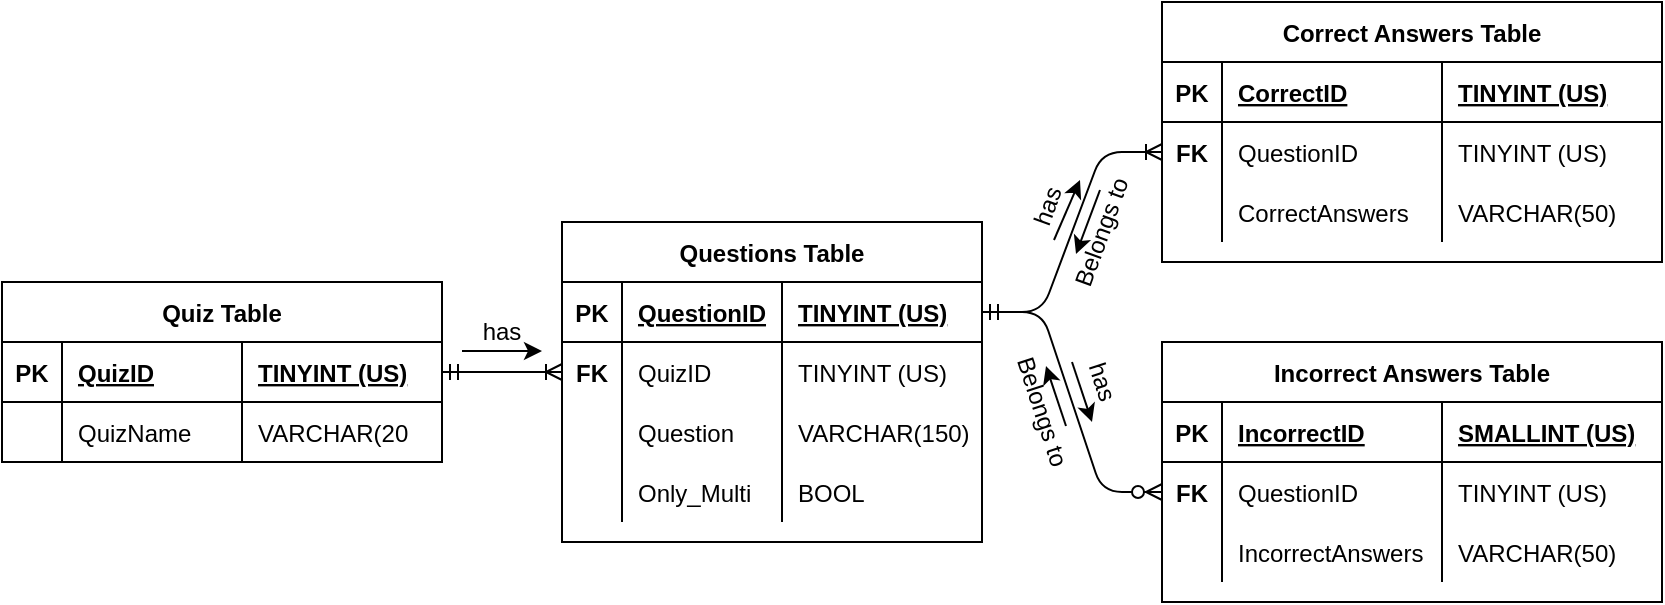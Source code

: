 <mxfile version="15.7.0" type="github">
  <diagram id="OEhl3YP8Djd3sdIk2Py4" name="Page-1">
    <mxGraphModel dx="920" dy="504" grid="1" gridSize="10" guides="1" tooltips="1" connect="1" arrows="1" fold="1" page="1" pageScale="1" pageWidth="850" pageHeight="1100" math="0" shadow="0">
      <root>
        <mxCell id="0" />
        <mxCell id="1" parent="0" />
        <mxCell id="MMZsTFJy08IuMzdYPkEU-1" value="Quiz Table" style="shape=table;startSize=30;container=1;collapsible=1;childLayout=tableLayout;fixedRows=1;rowLines=0;fontStyle=1;align=center;resizeLast=1;" parent="1" vertex="1">
          <mxGeometry x="10" y="160" width="220" height="90" as="geometry" />
        </mxCell>
        <mxCell id="MMZsTFJy08IuMzdYPkEU-2" value="" style="shape=partialRectangle;collapsible=0;dropTarget=0;pointerEvents=0;fillColor=none;top=0;left=0;bottom=1;right=0;points=[[0,0.5],[1,0.5]];portConstraint=eastwest;" parent="MMZsTFJy08IuMzdYPkEU-1" vertex="1">
          <mxGeometry y="30" width="220" height="30" as="geometry" />
        </mxCell>
        <mxCell id="MMZsTFJy08IuMzdYPkEU-3" value="PK" style="shape=partialRectangle;connectable=0;fillColor=none;top=0;left=0;bottom=0;right=0;fontStyle=1;overflow=hidden;" parent="MMZsTFJy08IuMzdYPkEU-2" vertex="1">
          <mxGeometry width="30" height="30" as="geometry" />
        </mxCell>
        <mxCell id="MMZsTFJy08IuMzdYPkEU-4" value="QuizID" style="shape=partialRectangle;connectable=0;fillColor=none;top=0;left=0;bottom=0;right=0;align=left;spacingLeft=6;fontStyle=5;overflow=hidden;" parent="MMZsTFJy08IuMzdYPkEU-2" vertex="1">
          <mxGeometry x="30" width="90" height="30" as="geometry" />
        </mxCell>
        <mxCell id="MMZsTFJy08IuMzdYPkEU-70" value="TINYINT (US)" style="shape=partialRectangle;connectable=0;fillColor=none;top=0;left=0;bottom=0;right=0;align=left;spacingLeft=6;fontStyle=5;overflow=hidden;" parent="MMZsTFJy08IuMzdYPkEU-2" vertex="1">
          <mxGeometry x="120" width="100" height="30" as="geometry" />
        </mxCell>
        <mxCell id="MMZsTFJy08IuMzdYPkEU-5" value="" style="shape=partialRectangle;collapsible=0;dropTarget=0;pointerEvents=0;fillColor=none;top=0;left=0;bottom=0;right=0;points=[[0,0.5],[1,0.5]];portConstraint=eastwest;" parent="MMZsTFJy08IuMzdYPkEU-1" vertex="1">
          <mxGeometry y="60" width="220" height="30" as="geometry" />
        </mxCell>
        <mxCell id="MMZsTFJy08IuMzdYPkEU-6" value="" style="shape=partialRectangle;connectable=0;fillColor=none;top=0;left=0;bottom=0;right=0;editable=1;overflow=hidden;" parent="MMZsTFJy08IuMzdYPkEU-5" vertex="1">
          <mxGeometry width="30" height="30" as="geometry" />
        </mxCell>
        <mxCell id="MMZsTFJy08IuMzdYPkEU-7" value="QuizName" style="shape=partialRectangle;connectable=0;fillColor=none;top=0;left=0;bottom=0;right=0;align=left;spacingLeft=6;overflow=hidden;" parent="MMZsTFJy08IuMzdYPkEU-5" vertex="1">
          <mxGeometry x="30" width="90" height="30" as="geometry" />
        </mxCell>
        <mxCell id="MMZsTFJy08IuMzdYPkEU-71" value="VARCHAR(20" style="shape=partialRectangle;connectable=0;fillColor=none;top=0;left=0;bottom=0;right=0;align=left;spacingLeft=6;overflow=hidden;" parent="MMZsTFJy08IuMzdYPkEU-5" vertex="1">
          <mxGeometry x="120" width="100" height="30" as="geometry" />
        </mxCell>
        <mxCell id="MMZsTFJy08IuMzdYPkEU-30" value="Questions Table" style="shape=table;startSize=30;container=1;collapsible=1;childLayout=tableLayout;fixedRows=1;rowLines=0;fontStyle=1;align=center;resizeLast=1;" parent="1" vertex="1">
          <mxGeometry x="290" y="130" width="210" height="160" as="geometry" />
        </mxCell>
        <mxCell id="MMZsTFJy08IuMzdYPkEU-31" value="" style="shape=partialRectangle;collapsible=0;dropTarget=0;pointerEvents=0;fillColor=none;top=0;left=0;bottom=1;right=0;points=[[0,0.5],[1,0.5]];portConstraint=eastwest;" parent="MMZsTFJy08IuMzdYPkEU-30" vertex="1">
          <mxGeometry y="30" width="210" height="30" as="geometry" />
        </mxCell>
        <mxCell id="MMZsTFJy08IuMzdYPkEU-32" value="PK" style="shape=partialRectangle;connectable=0;fillColor=none;top=0;left=0;bottom=0;right=0;fontStyle=1;overflow=hidden;" parent="MMZsTFJy08IuMzdYPkEU-31" vertex="1">
          <mxGeometry width="30" height="30" as="geometry" />
        </mxCell>
        <mxCell id="MMZsTFJy08IuMzdYPkEU-33" value="QuestionID" style="shape=partialRectangle;connectable=0;fillColor=none;top=0;left=0;bottom=0;right=0;align=left;spacingLeft=6;fontStyle=5;overflow=hidden;" parent="MMZsTFJy08IuMzdYPkEU-31" vertex="1">
          <mxGeometry x="30" width="80" height="30" as="geometry" />
        </mxCell>
        <mxCell id="MMZsTFJy08IuMzdYPkEU-72" value="TINYINT (US)" style="shape=partialRectangle;connectable=0;fillColor=none;top=0;left=0;bottom=0;right=0;align=left;spacingLeft=6;fontStyle=5;overflow=hidden;" parent="MMZsTFJy08IuMzdYPkEU-31" vertex="1">
          <mxGeometry x="110" width="100" height="30" as="geometry" />
        </mxCell>
        <mxCell id="MMZsTFJy08IuMzdYPkEU-34" value="" style="shape=partialRectangle;collapsible=0;dropTarget=0;pointerEvents=0;fillColor=none;top=0;left=0;bottom=0;right=0;points=[[0,0.5],[1,0.5]];portConstraint=eastwest;" parent="MMZsTFJy08IuMzdYPkEU-30" vertex="1">
          <mxGeometry y="60" width="210" height="30" as="geometry" />
        </mxCell>
        <mxCell id="MMZsTFJy08IuMzdYPkEU-35" value="FK" style="shape=partialRectangle;connectable=0;fillColor=none;top=0;left=0;bottom=0;right=0;editable=1;overflow=hidden;fontStyle=1" parent="MMZsTFJy08IuMzdYPkEU-34" vertex="1">
          <mxGeometry width="30" height="30" as="geometry" />
        </mxCell>
        <mxCell id="MMZsTFJy08IuMzdYPkEU-36" value="QuizID" style="shape=partialRectangle;connectable=0;fillColor=none;top=0;left=0;bottom=0;right=0;align=left;spacingLeft=6;overflow=hidden;" parent="MMZsTFJy08IuMzdYPkEU-34" vertex="1">
          <mxGeometry x="30" width="80" height="30" as="geometry" />
        </mxCell>
        <mxCell id="MMZsTFJy08IuMzdYPkEU-73" value="TINYINT (US)" style="shape=partialRectangle;connectable=0;fillColor=none;top=0;left=0;bottom=0;right=0;align=left;spacingLeft=6;overflow=hidden;" parent="MMZsTFJy08IuMzdYPkEU-34" vertex="1">
          <mxGeometry x="110" width="100" height="30" as="geometry" />
        </mxCell>
        <mxCell id="MMZsTFJy08IuMzdYPkEU-37" value="" style="shape=partialRectangle;collapsible=0;dropTarget=0;pointerEvents=0;fillColor=none;top=0;left=0;bottom=0;right=0;points=[[0,0.5],[1,0.5]];portConstraint=eastwest;" parent="MMZsTFJy08IuMzdYPkEU-30" vertex="1">
          <mxGeometry y="90" width="210" height="30" as="geometry" />
        </mxCell>
        <mxCell id="MMZsTFJy08IuMzdYPkEU-38" value="" style="shape=partialRectangle;connectable=0;fillColor=none;top=0;left=0;bottom=0;right=0;editable=1;overflow=hidden;" parent="MMZsTFJy08IuMzdYPkEU-37" vertex="1">
          <mxGeometry width="30" height="30" as="geometry" />
        </mxCell>
        <mxCell id="MMZsTFJy08IuMzdYPkEU-39" value="Question" style="shape=partialRectangle;connectable=0;fillColor=none;top=0;left=0;bottom=0;right=0;align=left;spacingLeft=6;overflow=hidden;" parent="MMZsTFJy08IuMzdYPkEU-37" vertex="1">
          <mxGeometry x="30" width="80" height="30" as="geometry" />
        </mxCell>
        <mxCell id="MMZsTFJy08IuMzdYPkEU-74" value="VARCHAR(150)" style="shape=partialRectangle;connectable=0;fillColor=none;top=0;left=0;bottom=0;right=0;align=left;spacingLeft=6;overflow=hidden;" parent="MMZsTFJy08IuMzdYPkEU-37" vertex="1">
          <mxGeometry x="110" width="100" height="30" as="geometry" />
        </mxCell>
        <mxCell id="MMZsTFJy08IuMzdYPkEU-40" value="" style="shape=partialRectangle;collapsible=0;dropTarget=0;pointerEvents=0;fillColor=none;top=0;left=0;bottom=0;right=0;points=[[0,0.5],[1,0.5]];portConstraint=eastwest;" parent="MMZsTFJy08IuMzdYPkEU-30" vertex="1">
          <mxGeometry y="120" width="210" height="30" as="geometry" />
        </mxCell>
        <mxCell id="MMZsTFJy08IuMzdYPkEU-41" value="" style="shape=partialRectangle;connectable=0;fillColor=none;top=0;left=0;bottom=0;right=0;editable=1;overflow=hidden;" parent="MMZsTFJy08IuMzdYPkEU-40" vertex="1">
          <mxGeometry width="30" height="30" as="geometry" />
        </mxCell>
        <mxCell id="MMZsTFJy08IuMzdYPkEU-42" value="Only_Multi" style="shape=partialRectangle;connectable=0;fillColor=none;top=0;left=0;bottom=0;right=0;align=left;spacingLeft=6;overflow=hidden;" parent="MMZsTFJy08IuMzdYPkEU-40" vertex="1">
          <mxGeometry x="30" width="80" height="30" as="geometry" />
        </mxCell>
        <mxCell id="MMZsTFJy08IuMzdYPkEU-75" value="BOOL" style="shape=partialRectangle;connectable=0;fillColor=none;top=0;left=0;bottom=0;right=0;align=left;spacingLeft=6;overflow=hidden;" parent="MMZsTFJy08IuMzdYPkEU-40" vertex="1">
          <mxGeometry x="110" width="100" height="30" as="geometry" />
        </mxCell>
        <mxCell id="MMZsTFJy08IuMzdYPkEU-44" value="" style="edgeStyle=entityRelationEdgeStyle;fontSize=12;html=1;endArrow=ERoneToMany;entryX=0;entryY=0.5;entryDx=0;entryDy=0;startArrow=ERmandOne;startFill=0;" parent="1" source="MMZsTFJy08IuMzdYPkEU-2" target="MMZsTFJy08IuMzdYPkEU-34" edge="1">
          <mxGeometry width="100" height="100" relative="1" as="geometry">
            <mxPoint x="370" y="430" as="sourcePoint" />
            <mxPoint x="470" y="330" as="targetPoint" />
          </mxGeometry>
        </mxCell>
        <mxCell id="MMZsTFJy08IuMzdYPkEU-45" value="Correct Answers Table" style="shape=table;startSize=30;container=1;collapsible=1;childLayout=tableLayout;fixedRows=1;rowLines=0;fontStyle=1;align=center;resizeLast=1;" parent="1" vertex="1">
          <mxGeometry x="590" y="20" width="250" height="130" as="geometry" />
        </mxCell>
        <mxCell id="MMZsTFJy08IuMzdYPkEU-46" value="" style="shape=partialRectangle;collapsible=0;dropTarget=0;pointerEvents=0;fillColor=none;top=0;left=0;bottom=1;right=0;points=[[0,0.5],[1,0.5]];portConstraint=eastwest;" parent="MMZsTFJy08IuMzdYPkEU-45" vertex="1">
          <mxGeometry y="30" width="250" height="30" as="geometry" />
        </mxCell>
        <mxCell id="MMZsTFJy08IuMzdYPkEU-47" value="PK" style="shape=partialRectangle;connectable=0;fillColor=none;top=0;left=0;bottom=0;right=0;fontStyle=1;overflow=hidden;" parent="MMZsTFJy08IuMzdYPkEU-46" vertex="1">
          <mxGeometry width="30" height="30" as="geometry" />
        </mxCell>
        <mxCell id="MMZsTFJy08IuMzdYPkEU-48" value="CorrectID" style="shape=partialRectangle;connectable=0;fillColor=none;top=0;left=0;bottom=0;right=0;align=left;spacingLeft=6;fontStyle=5;overflow=hidden;" parent="MMZsTFJy08IuMzdYPkEU-46" vertex="1">
          <mxGeometry x="30" width="110" height="30" as="geometry" />
        </mxCell>
        <mxCell id="MMZsTFJy08IuMzdYPkEU-76" value="TINYINT (US)" style="shape=partialRectangle;connectable=0;fillColor=none;top=0;left=0;bottom=0;right=0;align=left;spacingLeft=6;fontStyle=5;overflow=hidden;" parent="MMZsTFJy08IuMzdYPkEU-46" vertex="1">
          <mxGeometry x="140" width="110" height="30" as="geometry" />
        </mxCell>
        <mxCell id="MMZsTFJy08IuMzdYPkEU-49" value="" style="shape=partialRectangle;collapsible=0;dropTarget=0;pointerEvents=0;fillColor=none;top=0;left=0;bottom=0;right=0;points=[[0,0.5],[1,0.5]];portConstraint=eastwest;" parent="MMZsTFJy08IuMzdYPkEU-45" vertex="1">
          <mxGeometry y="60" width="250" height="30" as="geometry" />
        </mxCell>
        <mxCell id="MMZsTFJy08IuMzdYPkEU-50" value="FK" style="shape=partialRectangle;connectable=0;fillColor=none;top=0;left=0;bottom=0;right=0;editable=1;overflow=hidden;fontStyle=1" parent="MMZsTFJy08IuMzdYPkEU-49" vertex="1">
          <mxGeometry width="30" height="30" as="geometry" />
        </mxCell>
        <mxCell id="MMZsTFJy08IuMzdYPkEU-51" value="QuestionID" style="shape=partialRectangle;connectable=0;fillColor=none;top=0;left=0;bottom=0;right=0;align=left;spacingLeft=6;overflow=hidden;" parent="MMZsTFJy08IuMzdYPkEU-49" vertex="1">
          <mxGeometry x="30" width="110" height="30" as="geometry" />
        </mxCell>
        <mxCell id="MMZsTFJy08IuMzdYPkEU-77" value="TINYINT (US)" style="shape=partialRectangle;connectable=0;fillColor=none;top=0;left=0;bottom=0;right=0;align=left;spacingLeft=6;overflow=hidden;" parent="MMZsTFJy08IuMzdYPkEU-49" vertex="1">
          <mxGeometry x="140" width="110" height="30" as="geometry" />
        </mxCell>
        <mxCell id="MMZsTFJy08IuMzdYPkEU-52" value="" style="shape=partialRectangle;collapsible=0;dropTarget=0;pointerEvents=0;fillColor=none;top=0;left=0;bottom=0;right=0;points=[[0,0.5],[1,0.5]];portConstraint=eastwest;" parent="MMZsTFJy08IuMzdYPkEU-45" vertex="1">
          <mxGeometry y="90" width="250" height="30" as="geometry" />
        </mxCell>
        <mxCell id="MMZsTFJy08IuMzdYPkEU-53" value="" style="shape=partialRectangle;connectable=0;fillColor=none;top=0;left=0;bottom=0;right=0;editable=1;overflow=hidden;" parent="MMZsTFJy08IuMzdYPkEU-52" vertex="1">
          <mxGeometry width="30" height="30" as="geometry" />
        </mxCell>
        <mxCell id="MMZsTFJy08IuMzdYPkEU-54" value="CorrectAnswers" style="shape=partialRectangle;connectable=0;fillColor=none;top=0;left=0;bottom=0;right=0;align=left;spacingLeft=6;overflow=hidden;" parent="MMZsTFJy08IuMzdYPkEU-52" vertex="1">
          <mxGeometry x="30" width="110" height="30" as="geometry" />
        </mxCell>
        <mxCell id="MMZsTFJy08IuMzdYPkEU-78" value="VARCHAR(50)" style="shape=partialRectangle;connectable=0;fillColor=none;top=0;left=0;bottom=0;right=0;align=left;spacingLeft=6;overflow=hidden;" parent="MMZsTFJy08IuMzdYPkEU-52" vertex="1">
          <mxGeometry x="140" width="110" height="30" as="geometry" />
        </mxCell>
        <mxCell id="MMZsTFJy08IuMzdYPkEU-58" value="" style="edgeStyle=entityRelationEdgeStyle;fontSize=12;html=1;endArrow=ERoneToMany;entryX=0;entryY=0.5;entryDx=0;entryDy=0;startArrow=ERmandOne;startFill=0;exitX=1;exitY=0.5;exitDx=0;exitDy=0;" parent="1" source="MMZsTFJy08IuMzdYPkEU-31" target="MMZsTFJy08IuMzdYPkEU-49" edge="1">
          <mxGeometry width="100" height="100" relative="1" as="geometry">
            <mxPoint x="520" y="200" as="sourcePoint" />
            <mxPoint x="610" y="174.5" as="targetPoint" />
          </mxGeometry>
        </mxCell>
        <mxCell id="MMZsTFJy08IuMzdYPkEU-59" value="Incorrect Answers Table" style="shape=table;startSize=30;container=1;collapsible=1;childLayout=tableLayout;fixedRows=1;rowLines=0;fontStyle=1;align=center;resizeLast=1;" parent="1" vertex="1">
          <mxGeometry x="590" y="190" width="250" height="130" as="geometry" />
        </mxCell>
        <mxCell id="MMZsTFJy08IuMzdYPkEU-60" value="" style="shape=partialRectangle;collapsible=0;dropTarget=0;pointerEvents=0;fillColor=none;top=0;left=0;bottom=1;right=0;points=[[0,0.5],[1,0.5]];portConstraint=eastwest;" parent="MMZsTFJy08IuMzdYPkEU-59" vertex="1">
          <mxGeometry y="30" width="250" height="30" as="geometry" />
        </mxCell>
        <mxCell id="MMZsTFJy08IuMzdYPkEU-61" value="PK" style="shape=partialRectangle;connectable=0;fillColor=none;top=0;left=0;bottom=0;right=0;fontStyle=1;overflow=hidden;" parent="MMZsTFJy08IuMzdYPkEU-60" vertex="1">
          <mxGeometry width="30" height="30" as="geometry" />
        </mxCell>
        <mxCell id="MMZsTFJy08IuMzdYPkEU-62" value="IncorrectID" style="shape=partialRectangle;connectable=0;fillColor=none;top=0;left=0;bottom=0;right=0;align=left;spacingLeft=6;fontStyle=5;overflow=hidden;" parent="MMZsTFJy08IuMzdYPkEU-60" vertex="1">
          <mxGeometry x="30" width="110" height="30" as="geometry" />
        </mxCell>
        <mxCell id="MMZsTFJy08IuMzdYPkEU-79" value="SMALLINT (US)" style="shape=partialRectangle;connectable=0;fillColor=none;top=0;left=0;bottom=0;right=0;align=left;spacingLeft=6;fontStyle=5;overflow=hidden;" parent="MMZsTFJy08IuMzdYPkEU-60" vertex="1">
          <mxGeometry x="140" width="110" height="30" as="geometry" />
        </mxCell>
        <mxCell id="MMZsTFJy08IuMzdYPkEU-63" value="" style="shape=partialRectangle;collapsible=0;dropTarget=0;pointerEvents=0;fillColor=none;top=0;left=0;bottom=0;right=0;points=[[0,0.5],[1,0.5]];portConstraint=eastwest;" parent="MMZsTFJy08IuMzdYPkEU-59" vertex="1">
          <mxGeometry y="60" width="250" height="30" as="geometry" />
        </mxCell>
        <mxCell id="MMZsTFJy08IuMzdYPkEU-64" value="FK" style="shape=partialRectangle;connectable=0;fillColor=none;top=0;left=0;bottom=0;right=0;editable=1;overflow=hidden;fontStyle=1" parent="MMZsTFJy08IuMzdYPkEU-63" vertex="1">
          <mxGeometry width="30" height="30" as="geometry" />
        </mxCell>
        <mxCell id="MMZsTFJy08IuMzdYPkEU-65" value="QuestionID" style="shape=partialRectangle;connectable=0;fillColor=none;top=0;left=0;bottom=0;right=0;align=left;spacingLeft=6;overflow=hidden;" parent="MMZsTFJy08IuMzdYPkEU-63" vertex="1">
          <mxGeometry x="30" width="110" height="30" as="geometry" />
        </mxCell>
        <mxCell id="MMZsTFJy08IuMzdYPkEU-80" value="TINYINT (US)" style="shape=partialRectangle;connectable=0;fillColor=none;top=0;left=0;bottom=0;right=0;align=left;spacingLeft=6;overflow=hidden;" parent="MMZsTFJy08IuMzdYPkEU-63" vertex="1">
          <mxGeometry x="140" width="110" height="30" as="geometry" />
        </mxCell>
        <mxCell id="MMZsTFJy08IuMzdYPkEU-66" value="" style="shape=partialRectangle;collapsible=0;dropTarget=0;pointerEvents=0;fillColor=none;top=0;left=0;bottom=0;right=0;points=[[0,0.5],[1,0.5]];portConstraint=eastwest;" parent="MMZsTFJy08IuMzdYPkEU-59" vertex="1">
          <mxGeometry y="90" width="250" height="30" as="geometry" />
        </mxCell>
        <mxCell id="MMZsTFJy08IuMzdYPkEU-67" value="" style="shape=partialRectangle;connectable=0;fillColor=none;top=0;left=0;bottom=0;right=0;editable=1;overflow=hidden;" parent="MMZsTFJy08IuMzdYPkEU-66" vertex="1">
          <mxGeometry width="30" height="30" as="geometry" />
        </mxCell>
        <mxCell id="MMZsTFJy08IuMzdYPkEU-68" value="IncorrectAnswers" style="shape=partialRectangle;connectable=0;fillColor=none;top=0;left=0;bottom=0;right=0;align=left;spacingLeft=6;overflow=hidden;" parent="MMZsTFJy08IuMzdYPkEU-66" vertex="1">
          <mxGeometry x="30" width="110" height="30" as="geometry" />
        </mxCell>
        <mxCell id="MMZsTFJy08IuMzdYPkEU-81" value="VARCHAR(50)" style="shape=partialRectangle;connectable=0;fillColor=none;top=0;left=0;bottom=0;right=0;align=left;spacingLeft=6;overflow=hidden;" parent="MMZsTFJy08IuMzdYPkEU-66" vertex="1">
          <mxGeometry x="140" width="110" height="30" as="geometry" />
        </mxCell>
        <mxCell id="MMZsTFJy08IuMzdYPkEU-69" value="" style="edgeStyle=entityRelationEdgeStyle;fontSize=12;html=1;endArrow=ERzeroToMany;exitX=1;exitY=0.5;exitDx=0;exitDy=0;entryX=0;entryY=0.5;entryDx=0;entryDy=0;startArrow=ERmandOne;startFill=0;endFill=1;" parent="1" source="MMZsTFJy08IuMzdYPkEU-31" target="MMZsTFJy08IuMzdYPkEU-63" edge="1">
          <mxGeometry width="100" height="100" relative="1" as="geometry">
            <mxPoint x="530" y="184.5" as="sourcePoint" />
            <mxPoint x="620" y="215" as="targetPoint" />
          </mxGeometry>
        </mxCell>
        <mxCell id="gE2g8EhFS10ycfq1ZvE9-1" value="has" style="text;html=1;strokeColor=none;fillColor=none;align=center;verticalAlign=middle;whiteSpace=wrap;rounded=0;rotation=72;" parent="1" vertex="1">
          <mxGeometry x="530" y="195" width="60" height="30" as="geometry" />
        </mxCell>
        <mxCell id="gE2g8EhFS10ycfq1ZvE9-2" value="Belongs to" style="text;html=1;strokeColor=none;fillColor=none;align=center;verticalAlign=middle;whiteSpace=wrap;rounded=0;rotation=72;" parent="1" vertex="1">
          <mxGeometry x="500" y="210" width="60" height="30" as="geometry" />
        </mxCell>
        <mxCell id="gE2g8EhFS10ycfq1ZvE9-3" value="has" style="text;html=1;strokeColor=none;fillColor=none;align=center;verticalAlign=middle;whiteSpace=wrap;rounded=0;" parent="1" vertex="1">
          <mxGeometry x="230" y="170" width="60" height="30" as="geometry" />
        </mxCell>
        <mxCell id="V3qvMO-K6kQFDgbUWfRT-1" value="has" style="text;html=1;strokeColor=none;fillColor=none;align=center;verticalAlign=middle;whiteSpace=wrap;rounded=0;rotation=290;direction=east;" parent="1" vertex="1">
          <mxGeometry x="503" y="107" width="60" height="30" as="geometry" />
        </mxCell>
        <mxCell id="V3qvMO-K6kQFDgbUWfRT-2" value="Belongs to" style="text;html=1;strokeColor=none;fillColor=none;align=center;verticalAlign=middle;whiteSpace=wrap;rounded=0;rotation=290;direction=east;" parent="1" vertex="1">
          <mxGeometry x="530" y="120" width="60" height="30" as="geometry" />
        </mxCell>
        <mxCell id="uo1VA2L7SSfJbPwLWLlR-1" value="" style="endArrow=classic;html=1;rounded=0;" edge="1" parent="1">
          <mxGeometry width="50" height="50" relative="1" as="geometry">
            <mxPoint x="240" y="194.5" as="sourcePoint" />
            <mxPoint x="280" y="194.5" as="targetPoint" />
          </mxGeometry>
        </mxCell>
        <mxCell id="uo1VA2L7SSfJbPwLWLlR-2" value="" style="endArrow=classic;html=1;rounded=0;spacingLeft=-7;" edge="1" parent="1">
          <mxGeometry width="50" height="50" relative="1" as="geometry">
            <mxPoint x="536" y="139" as="sourcePoint" />
            <mxPoint x="549" y="109" as="targetPoint" />
          </mxGeometry>
        </mxCell>
        <mxCell id="uo1VA2L7SSfJbPwLWLlR-8" value="" style="endArrow=classic;html=1;rounded=0;spacingLeft=-7;" edge="1" parent="1">
          <mxGeometry width="50" height="50" relative="1" as="geometry">
            <mxPoint x="559" y="114" as="sourcePoint" />
            <mxPoint x="547" y="146" as="targetPoint" />
          </mxGeometry>
        </mxCell>
        <mxCell id="uo1VA2L7SSfJbPwLWLlR-9" value="" style="endArrow=classic;html=1;rounded=0;" edge="1" parent="1">
          <mxGeometry width="50" height="50" relative="1" as="geometry">
            <mxPoint x="545" y="200" as="sourcePoint" />
            <mxPoint x="555" y="230" as="targetPoint" />
          </mxGeometry>
        </mxCell>
        <mxCell id="uo1VA2L7SSfJbPwLWLlR-10" value="" style="endArrow=classic;html=1;rounded=0;" edge="1" parent="1">
          <mxGeometry width="50" height="50" relative="1" as="geometry">
            <mxPoint x="542" y="232" as="sourcePoint" />
            <mxPoint x="532" y="202" as="targetPoint" />
          </mxGeometry>
        </mxCell>
      </root>
    </mxGraphModel>
  </diagram>
</mxfile>
